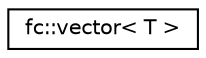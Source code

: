 digraph "Graphical Class Hierarchy"
{
  edge [fontname="Helvetica",fontsize="10",labelfontname="Helvetica",labelfontsize="10"];
  node [fontname="Helvetica",fontsize="10",shape=record];
  rankdir="LR";
  Node0 [label="fc::vector\< T \>",height=0.2,width=0.4,color="black", fillcolor="white", style="filled",URL="$classfc_1_1vector.html"];
}
